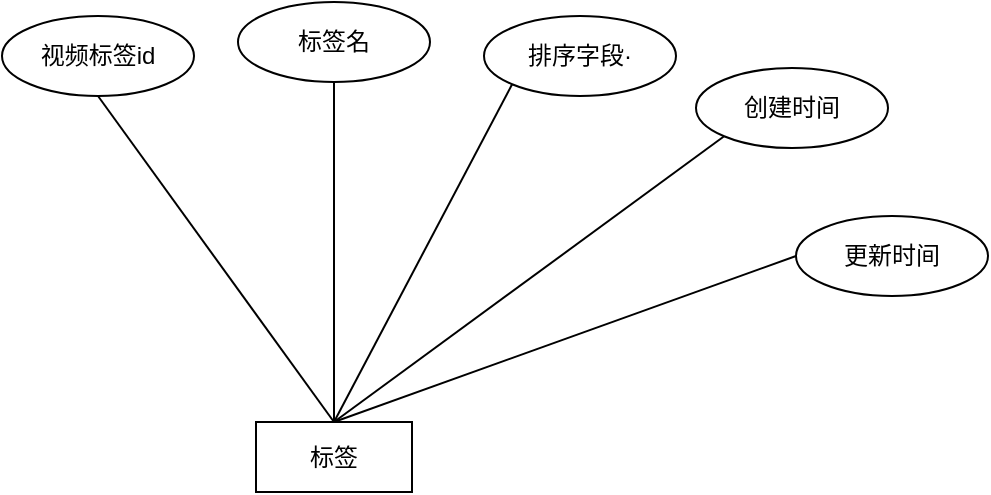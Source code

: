 <mxfile version="21.2.9" type="github">
  <diagram name="第 1 页" id="BElo7om5jGGbFj0Af3AL">
    <mxGraphModel dx="1393" dy="587" grid="0" gridSize="10" guides="1" tooltips="1" connect="1" arrows="1" fold="1" page="0" pageScale="1" pageWidth="827" pageHeight="1169" math="0" shadow="0">
      <root>
        <mxCell id="0" />
        <mxCell id="1" parent="0" />
        <mxCell id="bVco4FqVIC_qduRgnc7y-1" value="标签" style="rounded=0;whiteSpace=wrap;html=1;" vertex="1" parent="1">
          <mxGeometry x="86" y="256" width="78" height="35" as="geometry" />
        </mxCell>
        <mxCell id="bVco4FqVIC_qduRgnc7y-2" value="视频标签id" style="ellipse;whiteSpace=wrap;html=1;" vertex="1" parent="1">
          <mxGeometry x="-41" y="53" width="96" height="40" as="geometry" />
        </mxCell>
        <mxCell id="bVco4FqVIC_qduRgnc7y-5" value="排序字段·" style="ellipse;whiteSpace=wrap;html=1;" vertex="1" parent="1">
          <mxGeometry x="200" y="53" width="96" height="40" as="geometry" />
        </mxCell>
        <mxCell id="bVco4FqVIC_qduRgnc7y-6" value="更新时间" style="ellipse;whiteSpace=wrap;html=1;" vertex="1" parent="1">
          <mxGeometry x="356" y="153" width="96" height="40" as="geometry" />
        </mxCell>
        <mxCell id="bVco4FqVIC_qduRgnc7y-7" value="创建时间" style="ellipse;whiteSpace=wrap;html=1;" vertex="1" parent="1">
          <mxGeometry x="306" y="79" width="96" height="40" as="geometry" />
        </mxCell>
        <mxCell id="bVco4FqVIC_qduRgnc7y-23" value="" style="endArrow=none;html=1;rounded=0;exitX=0.5;exitY=0;exitDx=0;exitDy=0;entryX=0;entryY=1;entryDx=0;entryDy=0;" edge="1" parent="1" source="bVco4FqVIC_qduRgnc7y-1" target="bVco4FqVIC_qduRgnc7y-5">
          <mxGeometry width="50" height="50" relative="1" as="geometry">
            <mxPoint x="-51" y="418" as="sourcePoint" />
            <mxPoint x="-1" y="368" as="targetPoint" />
          </mxGeometry>
        </mxCell>
        <mxCell id="bVco4FqVIC_qduRgnc7y-24" value="" style="endArrow=none;html=1;rounded=0;exitX=0.5;exitY=0;exitDx=0;exitDy=0;entryX=0;entryY=0.5;entryDx=0;entryDy=0;" edge="1" parent="1" source="bVco4FqVIC_qduRgnc7y-1" target="bVco4FqVIC_qduRgnc7y-6">
          <mxGeometry width="50" height="50" relative="1" as="geometry">
            <mxPoint x="-27" y="398" as="sourcePoint" />
            <mxPoint x="23" y="348" as="targetPoint" />
          </mxGeometry>
        </mxCell>
        <mxCell id="bVco4FqVIC_qduRgnc7y-29" value="" style="endArrow=none;html=1;rounded=0;exitX=0.5;exitY=0;exitDx=0;exitDy=0;entryX=0.5;entryY=1;entryDx=0;entryDy=0;" edge="1" parent="1" source="bVco4FqVIC_qduRgnc7y-1" target="bVco4FqVIC_qduRgnc7y-2">
          <mxGeometry width="50" height="50" relative="1" as="geometry">
            <mxPoint x="-57" y="438" as="sourcePoint" />
            <mxPoint x="-7" y="388" as="targetPoint" />
          </mxGeometry>
        </mxCell>
        <mxCell id="bVco4FqVIC_qduRgnc7y-33" value="" style="endArrow=none;html=1;rounded=0;entryX=0.5;entryY=0;entryDx=0;entryDy=0;exitX=0;exitY=1;exitDx=0;exitDy=0;" edge="1" parent="1" source="bVco4FqVIC_qduRgnc7y-7" target="bVco4FqVIC_qduRgnc7y-1">
          <mxGeometry width="50" height="50" relative="1" as="geometry">
            <mxPoint x="-136" y="421" as="sourcePoint" />
            <mxPoint x="-86" y="371" as="targetPoint" />
          </mxGeometry>
        </mxCell>
        <mxCell id="bVco4FqVIC_qduRgnc7y-39" value="标签名" style="ellipse;whiteSpace=wrap;html=1;" vertex="1" parent="1">
          <mxGeometry x="77" y="46" width="96" height="40" as="geometry" />
        </mxCell>
        <mxCell id="bVco4FqVIC_qduRgnc7y-42" value="" style="endArrow=none;html=1;rounded=0;exitX=0.5;exitY=0;exitDx=0;exitDy=0;entryX=0.5;entryY=1;entryDx=0;entryDy=0;" edge="1" parent="1" source="bVco4FqVIC_qduRgnc7y-1" target="bVco4FqVIC_qduRgnc7y-39">
          <mxGeometry width="50" height="50" relative="1" as="geometry">
            <mxPoint x="81" y="104" as="sourcePoint" />
            <mxPoint x="131" y="54" as="targetPoint" />
          </mxGeometry>
        </mxCell>
      </root>
    </mxGraphModel>
  </diagram>
</mxfile>
